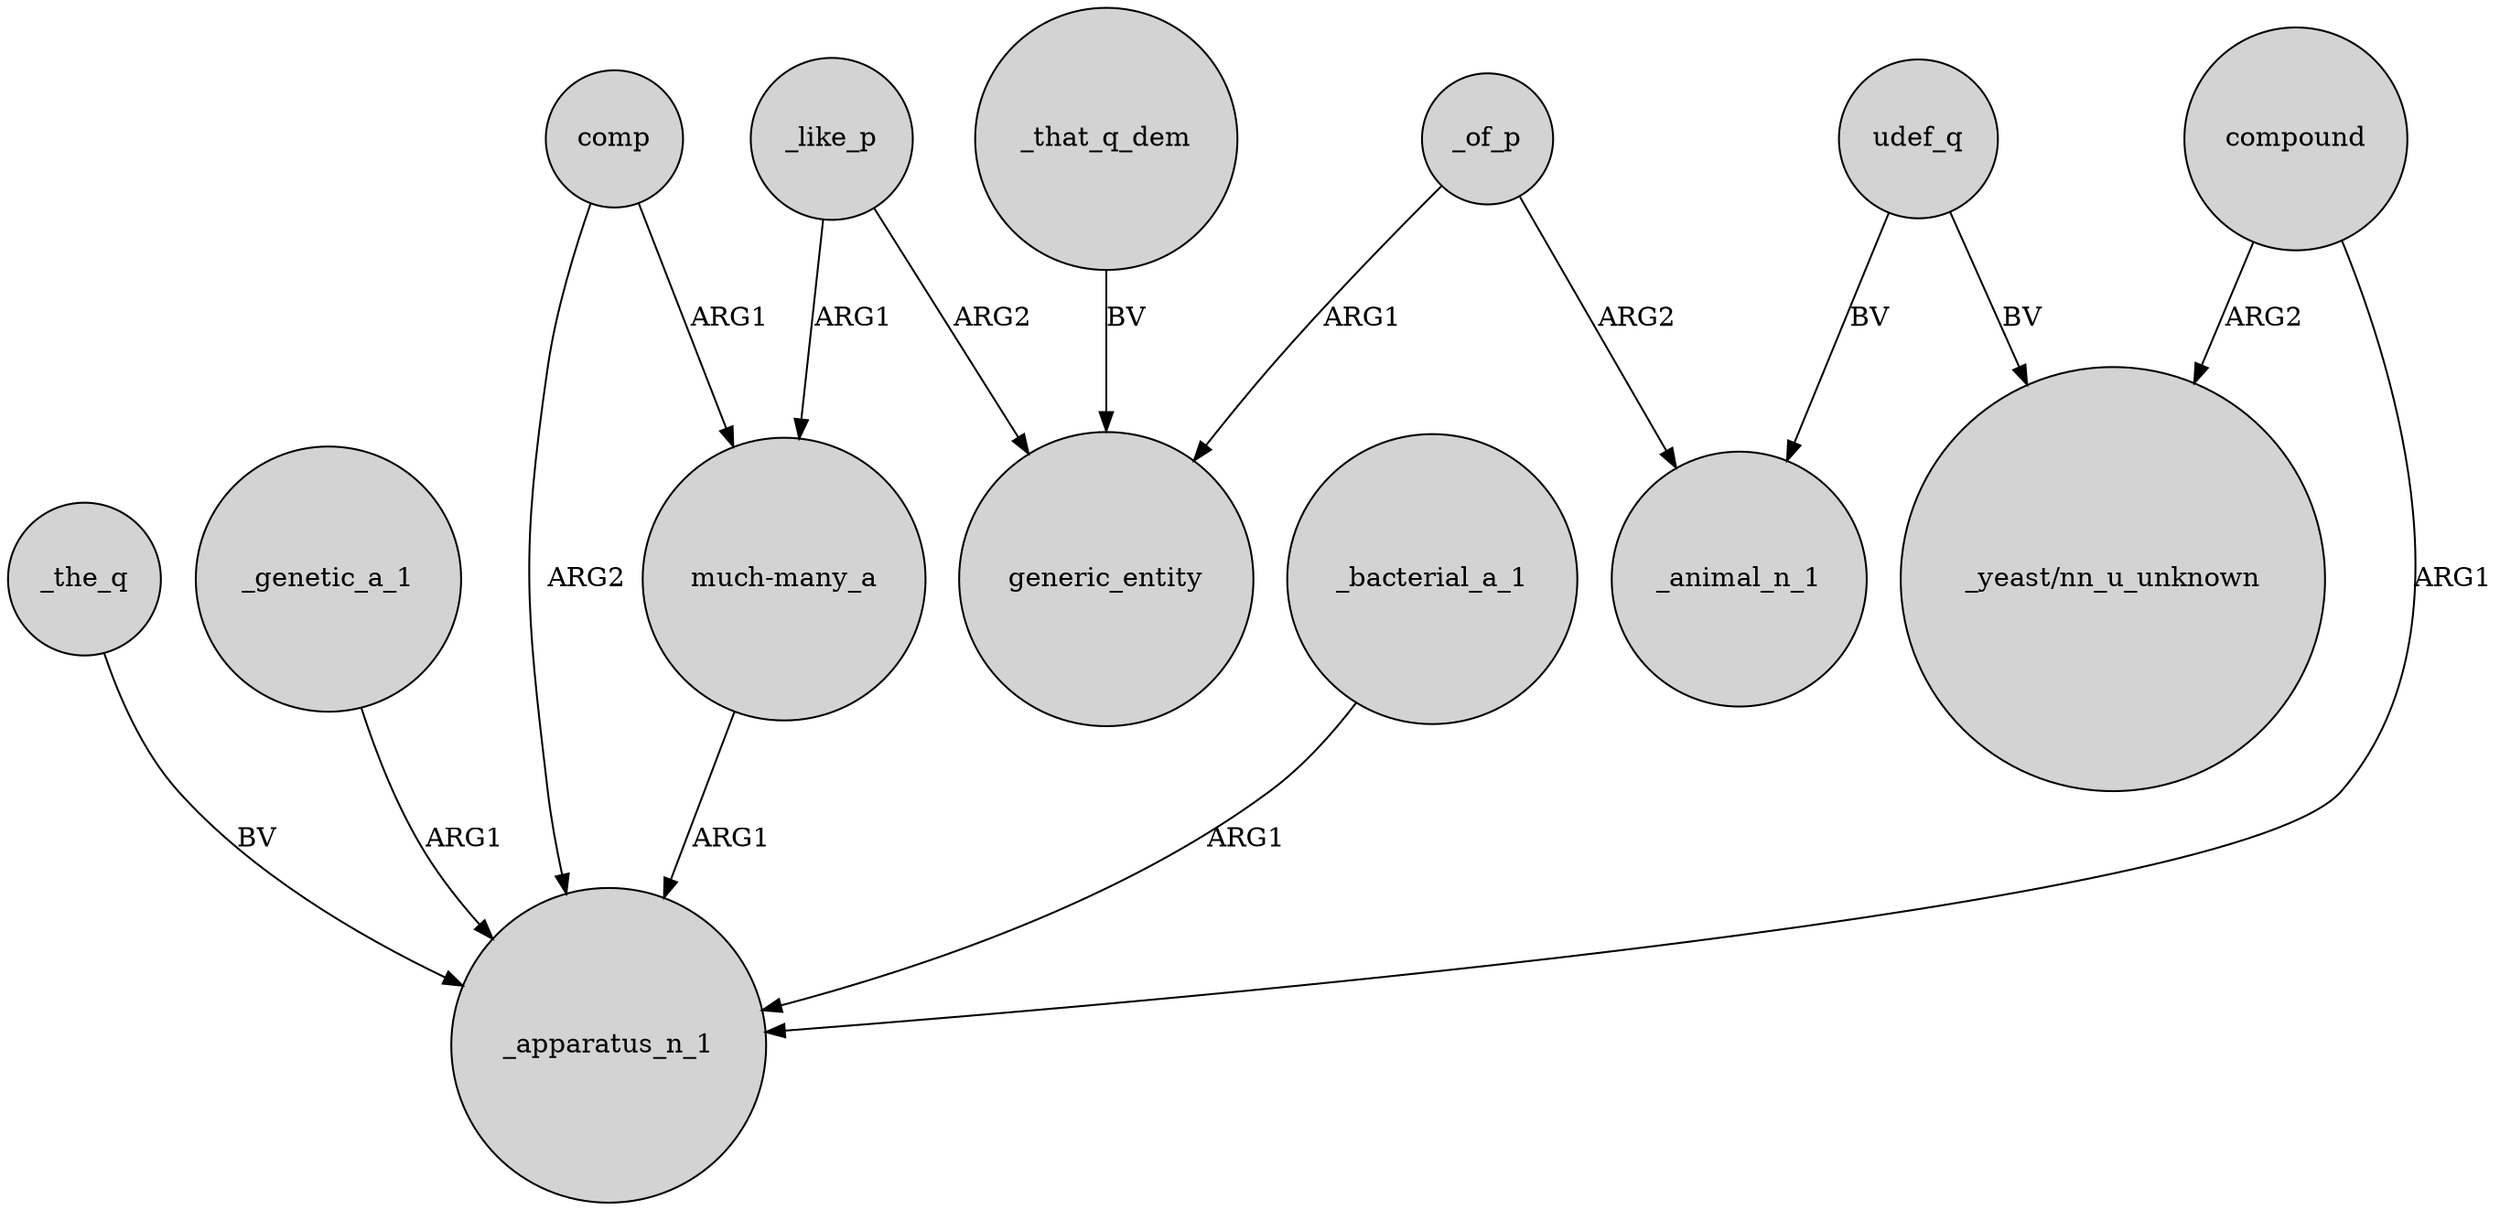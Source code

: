 digraph {
	node [shape=circle style=filled]
	_the_q -> _apparatus_n_1 [label=BV]
	udef_q -> "_yeast/nn_u_unknown" [label=BV]
	_of_p -> _animal_n_1 [label=ARG2]
	_genetic_a_1 -> _apparatus_n_1 [label=ARG1]
	_like_p -> "much-many_a" [label=ARG1]
	udef_q -> _animal_n_1 [label=BV]
	comp -> "much-many_a" [label=ARG1]
	compound -> _apparatus_n_1 [label=ARG1]
	compound -> "_yeast/nn_u_unknown" [label=ARG2]
	_like_p -> generic_entity [label=ARG2]
	_that_q_dem -> generic_entity [label=BV]
	"much-many_a" -> _apparatus_n_1 [label=ARG1]
	_bacterial_a_1 -> _apparatus_n_1 [label=ARG1]
	comp -> _apparatus_n_1 [label=ARG2]
	_of_p -> generic_entity [label=ARG1]
}
